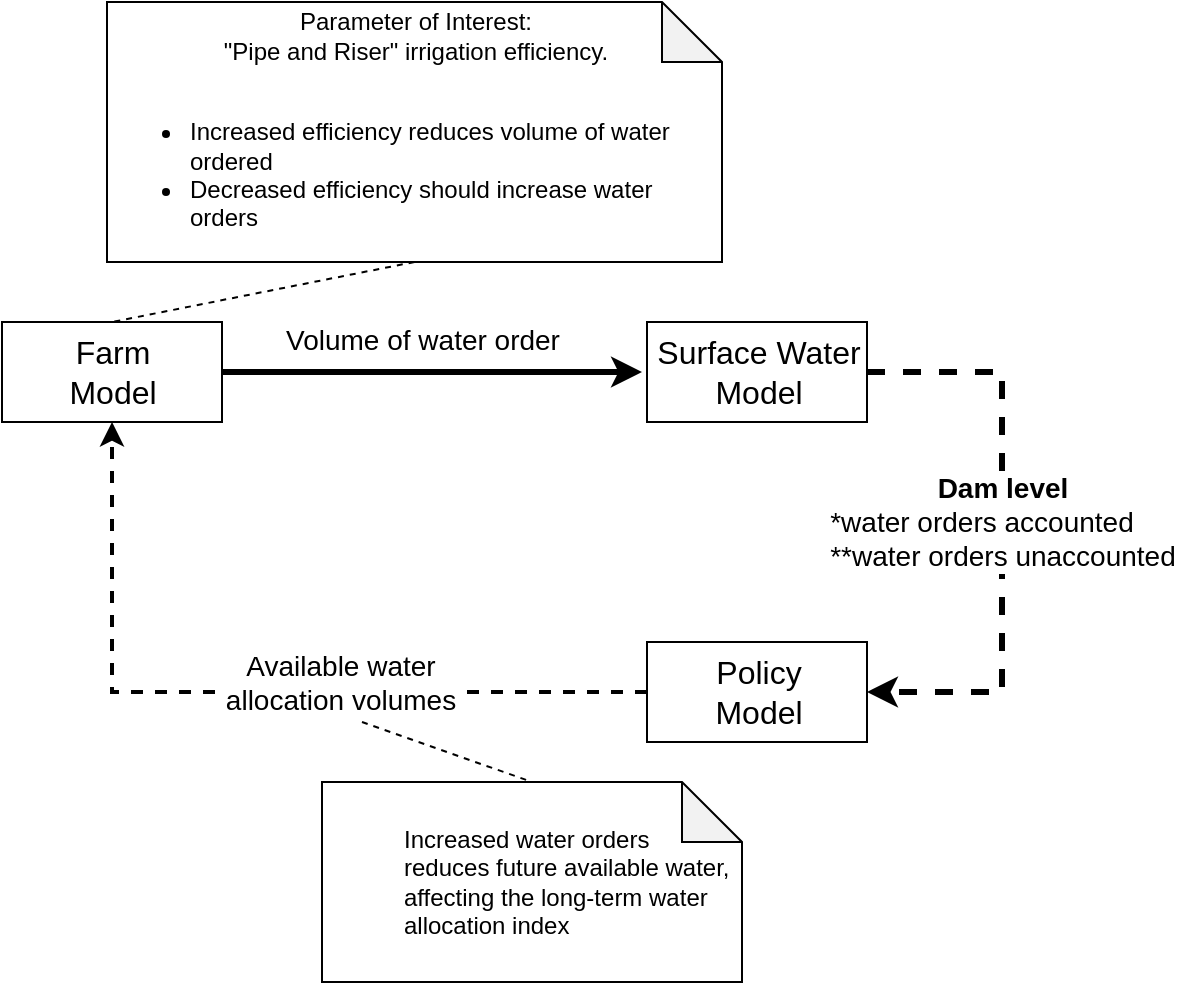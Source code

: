 <mxfile version="12.6.5" type="device"><diagram id="WFR4IIPepoWG_w-FE0aM" name="Page-1"><mxGraphModel dx="1086" dy="806" grid="1" gridSize="10" guides="1" tooltips="1" connect="1" arrows="1" fold="1" page="1" pageScale="1" pageWidth="850" pageHeight="1100" math="0" shadow="0"><root><mxCell id="0"/><mxCell id="1" parent="0"/><mxCell id="jmfg-88-WlLeItccXA0D-1" style="edgeStyle=orthogonalEdgeStyle;rounded=0;orthogonalLoop=1;jettySize=auto;html=1;exitX=1;exitY=0.5;exitDx=0;exitDy=0;strokeWidth=3;" edge="1" parent="1" source="jmfg-88-WlLeItccXA0D-2"><mxGeometry relative="1" as="geometry"><mxPoint x="420" y="255" as="targetPoint"/></mxGeometry></mxCell><mxCell id="jmfg-88-WlLeItccXA0D-2" value="&lt;font style=&quot;font-size: 16px&quot;&gt;Farm&lt;br&gt;Model&lt;br&gt;&lt;/font&gt;" style="html=1;strokeWidth=1;strokeColor=#000000;" vertex="1" parent="1"><mxGeometry x="100" y="230" width="110" height="50" as="geometry"/></mxCell><mxCell id="jmfg-88-WlLeItccXA0D-3" value="&lt;font style=&quot;font-size: 16px&quot;&gt;Surface Water&lt;br&gt;Model&lt;br&gt;&lt;/font&gt;" style="html=1;strokeWidth=1;strokeColor=#000000;" vertex="1" parent="1"><mxGeometry x="422.5" y="230" width="110" height="50" as="geometry"/></mxCell><mxCell id="jmfg-88-WlLeItccXA0D-4" style="edgeStyle=orthogonalEdgeStyle;rounded=0;jumpSize=6;orthogonalLoop=1;jettySize=auto;html=1;exitX=0;exitY=0.5;exitDx=0;exitDy=0;entryX=0.5;entryY=1;entryDx=0;entryDy=0;endArrow=classic;endFill=1;strokeWidth=2;dashed=1;" edge="1" parent="1" source="jmfg-88-WlLeItccXA0D-6" target="jmfg-88-WlLeItccXA0D-2"><mxGeometry relative="1" as="geometry"/></mxCell><mxCell id="jmfg-88-WlLeItccXA0D-5" value="&lt;font style=&quot;font-size: 14px&quot;&gt;Available water &lt;br&gt;allocation volumes&lt;/font&gt;" style="text;html=1;align=center;verticalAlign=middle;resizable=0;points=[];labelBackgroundColor=#ffffff;" vertex="1" connectable="0" parent="jmfg-88-WlLeItccXA0D-4"><mxGeometry x="-0.237" y="-5" relative="1" as="geometry"><mxPoint as="offset"/></mxGeometry></mxCell><mxCell id="jmfg-88-WlLeItccXA0D-6" value="&lt;font style=&quot;font-size: 16px&quot;&gt;Policy&lt;br&gt;Model&lt;br&gt;&lt;/font&gt;" style="html=1;strokeWidth=1;strokeColor=#000000;" vertex="1" parent="1"><mxGeometry x="422.5" y="390" width="110" height="50" as="geometry"/></mxCell><mxCell id="jmfg-88-WlLeItccXA0D-7" value="&lt;span style=&quot;font-size: 14px&quot;&gt;Volume of water order&lt;br&gt;&lt;br&gt;&lt;br&gt;&lt;/span&gt;" style="text;html=1;align=center;verticalAlign=middle;resizable=0;points=[];labelBackgroundColor=none;" vertex="1" connectable="0" parent="1"><mxGeometry x="330" y="255" as="geometry"><mxPoint x="-20" y="1" as="offset"/></mxGeometry></mxCell><mxCell id="jmfg-88-WlLeItccXA0D-8" style="edgeStyle=orthogonalEdgeStyle;rounded=0;html=1;exitX=1;exitY=0.5;startArrow=none;startFill=0;endArrow=classic;endFill=1;jettySize=auto;orthogonalLoop=1;exitDx=0;exitDy=0;strokeWidth=3;dashed=1;entryX=1;entryY=0.5;entryDx=0;entryDy=0;" edge="1" parent="1" source="jmfg-88-WlLeItccXA0D-3" target="jmfg-88-WlLeItccXA0D-6"><mxGeometry relative="1" as="geometry"><Array as="points"><mxPoint x="600" y="255"/><mxPoint x="600" y="415"/></Array><mxPoint x="270" y="460" as="sourcePoint"/><mxPoint x="670" y="420" as="targetPoint"/></mxGeometry></mxCell><mxCell id="jmfg-88-WlLeItccXA0D-9" value="&lt;font style=&quot;font-size: 14px&quot;&gt;&lt;b&gt;Dam level&lt;/b&gt;&lt;br&gt;&lt;div style=&quot;text-align: left&quot;&gt;*water orders accounted&lt;/div&gt;&lt;div style=&quot;text-align: left&quot;&gt;**water orders unaccounted&lt;/div&gt;&lt;/font&gt;" style="text;html=1;resizable=0;points=[];align=center;verticalAlign=middle;labelBackgroundColor=#ffffff;fontSize=14;" vertex="1" connectable="0" parent="jmfg-88-WlLeItccXA0D-8"><mxGeometry x="-0.212" y="-1" relative="1" as="geometry"><mxPoint x="1" y="26.5" as="offset"/></mxGeometry></mxCell><mxCell id="jmfg-88-WlLeItccXA0D-10" style="rounded=0;orthogonalLoop=1;jettySize=auto;html=1;exitX=0.5;exitY=1;exitDx=0;exitDy=0;exitPerimeter=0;strokeWidth=1;endArrow=none;endFill=0;jumpSize=6;dashed=1;entryX=0.5;entryY=0;entryDx=0;entryDy=0;" edge="1" parent="1" source="jmfg-88-WlLeItccXA0D-11" target="jmfg-88-WlLeItccXA0D-2"><mxGeometry relative="1" as="geometry"><mxPoint x="310" y="230" as="targetPoint"/></mxGeometry></mxCell><mxCell id="jmfg-88-WlLeItccXA0D-11" value="Parameter of Interest: &lt;br&gt;&quot;Pipe and Riser&quot; irrigation efficiency.&lt;br&gt;&lt;br&gt;&lt;div style=&quot;text-align: left&quot;&gt;&lt;ul&gt;&lt;li&gt;&lt;span&gt;Increased efficiency reduces volume of water ordered&lt;/span&gt;&lt;/li&gt;&lt;li&gt;&lt;span&gt;Decreased efficiency should increase water orders&lt;/span&gt;&lt;/li&gt;&lt;/ul&gt;&lt;/div&gt;" style="shape=note;whiteSpace=wrap;html=1;backgroundOutline=1;darkOpacity=0.05;" vertex="1" parent="1"><mxGeometry x="152.5" y="70" width="307.5" height="130" as="geometry"/></mxCell><mxCell id="jmfg-88-WlLeItccXA0D-12" value="&lt;blockquote style=&quot;margin: 0 0 0 40px ; border: none ; padding: 0px&quot;&gt;&lt;div style=&quot;text-align: left&quot;&gt;&lt;span&gt;Increased water orders reduces future available water, affecting the long-term water allocation index&lt;/span&gt;&lt;/div&gt;&lt;/blockquote&gt;" style="shape=note;whiteSpace=wrap;html=1;backgroundOutline=1;darkOpacity=0.05;" vertex="1" parent="1"><mxGeometry x="260" y="460" width="210" height="100" as="geometry"/></mxCell><mxCell id="jmfg-88-WlLeItccXA0D-13" style="rounded=0;orthogonalLoop=1;jettySize=auto;html=1;exitX=0.5;exitY=1;exitDx=0;exitDy=0;exitPerimeter=0;strokeWidth=1;endArrow=none;endFill=0;jumpSize=6;dashed=1;entryX=0.5;entryY=0;entryDx=0;entryDy=0;entryPerimeter=0;" edge="1" parent="1" target="jmfg-88-WlLeItccXA0D-12"><mxGeometry relative="1" as="geometry"><mxPoint x="280" y="490" as="targetPoint"/><mxPoint x="280" y="430" as="sourcePoint"/></mxGeometry></mxCell></root></mxGraphModel></diagram></mxfile>